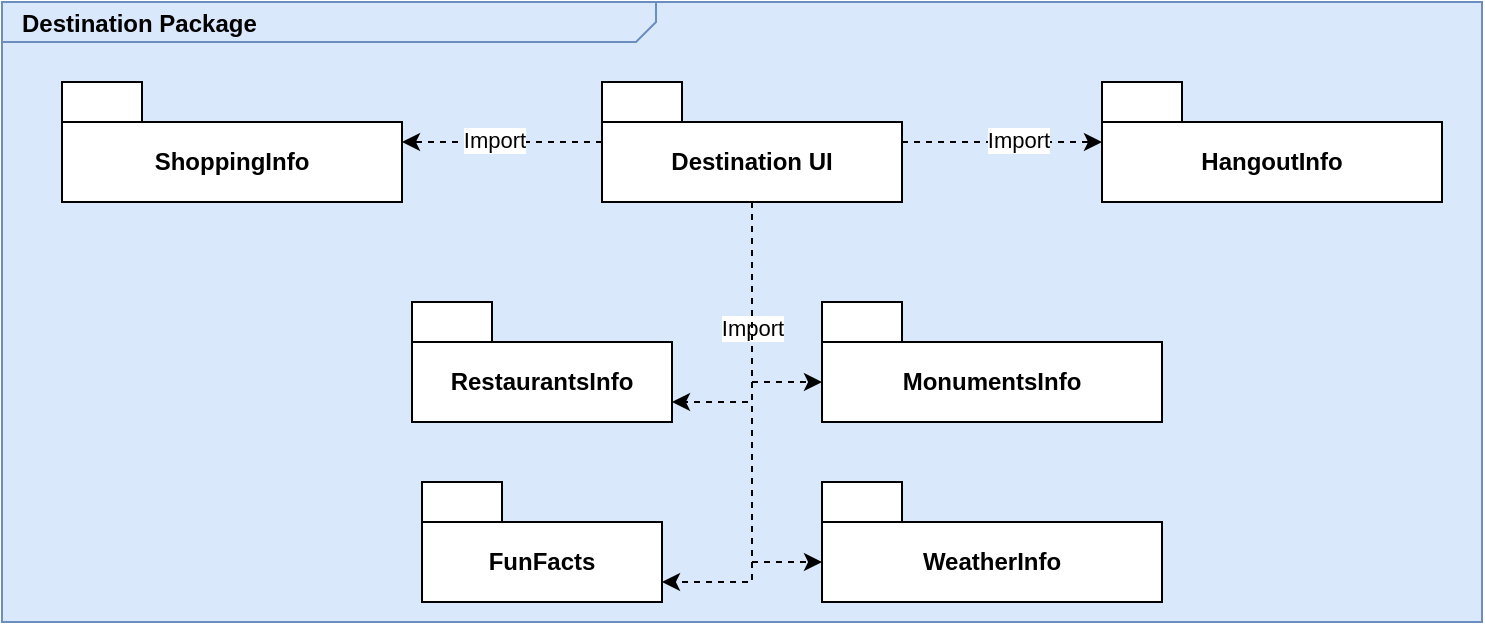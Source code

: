 <mxfile version="26.0.14">
  <diagram name="Page-1" id="929967ad-93f9-6ef4-fab6-5d389245f69c">
    <mxGraphModel dx="954" dy="639" grid="1" gridSize="10" guides="1" tooltips="1" connect="1" arrows="1" fold="1" page="1" pageScale="1.5" pageWidth="1169" pageHeight="826" background="none" math="0" shadow="0">
      <root>
        <mxCell id="0" style=";html=1;" />
        <mxCell id="1" style=";html=1;" parent="0" />
        <mxCell id="1672d66443f91eb5-1" value="&lt;p style=&quot;margin: 0px ; margin-top: 4px ; margin-left: 10px ; text-align: left&quot;&gt;&lt;b&gt;Destination Package&lt;/b&gt;&lt;/p&gt;" style="html=1;strokeWidth=1;shape=mxgraph.sysml.package;html=1;overflow=fill;whiteSpace=wrap;fillColor=#dae8fc;fontSize=12;align=center;labelX=327.64;strokeColor=#6c8ebf;" parent="1" vertex="1">
          <mxGeometry x="330" y="280" width="740" height="310" as="geometry" />
        </mxCell>
        <mxCell id="rpGsWSdBKoxRbKyVbrdc-16" style="edgeStyle=orthogonalEdgeStyle;shape=connector;rounded=0;orthogonalLoop=1;jettySize=auto;html=1;dashed=1;strokeColor=default;align=center;verticalAlign=middle;fontFamily=Helvetica;fontSize=11;fontColor=default;labelBackgroundColor=default;endArrow=classic;" parent="1" source="rpGsWSdBKoxRbKyVbrdc-1" target="rpGsWSdBKoxRbKyVbrdc-3" edge="1">
          <mxGeometry relative="1" as="geometry">
            <Array as="points">
              <mxPoint x="705" y="480" />
            </Array>
          </mxGeometry>
        </mxCell>
        <mxCell id="rpGsWSdBKoxRbKyVbrdc-18" value="Import" style="edgeStyle=orthogonalEdgeStyle;shape=connector;rounded=0;orthogonalLoop=1;jettySize=auto;html=1;dashed=1;strokeColor=default;align=center;verticalAlign=middle;fontFamily=Helvetica;fontSize=11;fontColor=default;labelBackgroundColor=default;endArrow=classic;" parent="1" source="rpGsWSdBKoxRbKyVbrdc-1" target="rpGsWSdBKoxRbKyVbrdc-11" edge="1">
          <mxGeometry relative="1" as="geometry">
            <Array as="points">
              <mxPoint x="705" y="470" />
            </Array>
          </mxGeometry>
        </mxCell>
        <mxCell id="b3yFTPS6AKRXHzLqZ-pD-6" style="edgeStyle=orthogonalEdgeStyle;rounded=0;orthogonalLoop=1;jettySize=auto;html=1;dashed=1;" edge="1" parent="1" source="rpGsWSdBKoxRbKyVbrdc-1" target="b3yFTPS6AKRXHzLqZ-pD-1">
          <mxGeometry relative="1" as="geometry" />
        </mxCell>
        <mxCell id="b3yFTPS6AKRXHzLqZ-pD-10" value="Import" style="edgeLabel;html=1;align=center;verticalAlign=middle;resizable=0;points=[];fontFamily=Helvetica;fontSize=11;fontColor=default;labelBackgroundColor=default;" vertex="1" connectable="0" parent="b3yFTPS6AKRXHzLqZ-pD-6">
          <mxGeometry x="0.151" y="1" relative="1" as="geometry">
            <mxPoint as="offset" />
          </mxGeometry>
        </mxCell>
        <mxCell id="b3yFTPS6AKRXHzLqZ-pD-7" style="edgeStyle=orthogonalEdgeStyle;shape=connector;rounded=0;orthogonalLoop=1;jettySize=auto;html=1;dashed=1;strokeColor=default;align=center;verticalAlign=middle;fontFamily=Helvetica;fontSize=11;fontColor=default;labelBackgroundColor=default;endArrow=classic;" edge="1" parent="1" source="rpGsWSdBKoxRbKyVbrdc-1" target="b3yFTPS6AKRXHzLqZ-pD-2">
          <mxGeometry relative="1" as="geometry" />
        </mxCell>
        <mxCell id="b3yFTPS6AKRXHzLqZ-pD-12" value="Import" style="edgeLabel;html=1;align=center;verticalAlign=middle;resizable=0;points=[];fontFamily=Helvetica;fontSize=11;fontColor=default;labelBackgroundColor=default;" vertex="1" connectable="0" parent="b3yFTPS6AKRXHzLqZ-pD-7">
          <mxGeometry x="0.086" y="-1" relative="1" as="geometry">
            <mxPoint as="offset" />
          </mxGeometry>
        </mxCell>
        <mxCell id="rpGsWSdBKoxRbKyVbrdc-1" value="Destination UI" style="shape=folder;fontStyle=1;tabWidth=40;tabHeight=20;tabPosition=left;html=1;boundedLbl=1;whiteSpace=wrap;" parent="1" vertex="1">
          <mxGeometry x="630" y="320" width="150" height="60" as="geometry" />
        </mxCell>
        <mxCell id="rpGsWSdBKoxRbKyVbrdc-3" value="RestaurantsInfo" style="shape=folder;fontStyle=1;tabWidth=40;tabHeight=20;tabPosition=left;html=1;boundedLbl=1;whiteSpace=wrap;" parent="1" vertex="1">
          <mxGeometry x="535" y="430" width="130" height="60" as="geometry" />
        </mxCell>
        <mxCell id="rpGsWSdBKoxRbKyVbrdc-4" value="FunFacts" style="shape=folder;fontStyle=1;tabWidth=40;tabHeight=20;tabPosition=left;html=1;boundedLbl=1;whiteSpace=wrap;" parent="1" vertex="1">
          <mxGeometry x="540" y="520" width="120" height="60" as="geometry" />
        </mxCell>
        <mxCell id="rpGsWSdBKoxRbKyVbrdc-7" value="WeatherInfo" style="shape=folder;fontStyle=1;tabWidth=40;tabHeight=20;tabPosition=left;html=1;boundedLbl=1;whiteSpace=wrap;" parent="1" vertex="1">
          <mxGeometry x="740" y="520" width="170" height="60" as="geometry" />
        </mxCell>
        <mxCell id="rpGsWSdBKoxRbKyVbrdc-11" value="MonumentsInfo" style="shape=folder;fontStyle=1;tabWidth=40;tabHeight=20;tabPosition=left;html=1;boundedLbl=1;whiteSpace=wrap;" parent="1" vertex="1">
          <mxGeometry x="740" y="430" width="170" height="60" as="geometry" />
        </mxCell>
        <mxCell id="rpGsWSdBKoxRbKyVbrdc-24" style="edgeStyle=orthogonalEdgeStyle;shape=connector;rounded=0;orthogonalLoop=1;jettySize=auto;html=1;entryX=0;entryY=0;entryDx=0;entryDy=40;entryPerimeter=0;dashed=1;strokeColor=default;align=center;verticalAlign=middle;fontFamily=Helvetica;fontSize=11;fontColor=default;labelBackgroundColor=default;endArrow=classic;" parent="1" source="rpGsWSdBKoxRbKyVbrdc-1" target="rpGsWSdBKoxRbKyVbrdc-7" edge="1">
          <mxGeometry relative="1" as="geometry" />
        </mxCell>
        <mxCell id="rpGsWSdBKoxRbKyVbrdc-26" style="edgeStyle=orthogonalEdgeStyle;shape=connector;rounded=0;orthogonalLoop=1;jettySize=auto;html=1;entryX=0;entryY=0;entryDx=120;entryDy=50;entryPerimeter=0;dashed=1;strokeColor=default;align=center;verticalAlign=middle;fontFamily=Helvetica;fontSize=11;fontColor=default;labelBackgroundColor=default;endArrow=classic;" parent="1" source="rpGsWSdBKoxRbKyVbrdc-1" target="rpGsWSdBKoxRbKyVbrdc-4" edge="1">
          <mxGeometry relative="1" as="geometry" />
        </mxCell>
        <mxCell id="b3yFTPS6AKRXHzLqZ-pD-1" value="HangoutInfo" style="shape=folder;fontStyle=1;tabWidth=40;tabHeight=20;tabPosition=left;html=1;boundedLbl=1;whiteSpace=wrap;" vertex="1" parent="1">
          <mxGeometry x="880" y="320" width="170" height="60" as="geometry" />
        </mxCell>
        <mxCell id="b3yFTPS6AKRXHzLqZ-pD-2" value="ShoppingInfo" style="shape=folder;fontStyle=1;tabWidth=40;tabHeight=20;tabPosition=left;html=1;boundedLbl=1;whiteSpace=wrap;" vertex="1" parent="1">
          <mxGeometry x="360" y="320" width="170" height="60" as="geometry" />
        </mxCell>
      </root>
    </mxGraphModel>
  </diagram>
</mxfile>
